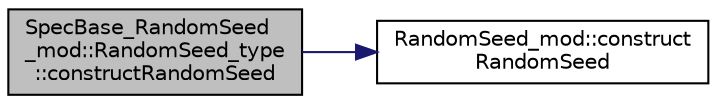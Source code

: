 digraph "SpecBase_RandomSeed_mod::RandomSeed_type::constructRandomSeed"
{
 // LATEX_PDF_SIZE
  edge [fontname="Helvetica",fontsize="10",labelfontname="Helvetica",labelfontsize="10"];
  node [fontname="Helvetica",fontsize="10",shape=record];
  rankdir="LR";
  Node1 [label="SpecBase_RandomSeed\l_mod::RandomSeed_type\l::constructRandomSeed",height=0.2,width=0.4,color="black", fillcolor="grey75", style="filled", fontcolor="black",tooltip=" "];
  Node1 -> Node2 [color="midnightblue",fontsize="10",style="solid"];
  Node2 [label="RandomSeed_mod::construct\lRandomSeed",height=0.2,width=0.4,color="black", fillcolor="white", style="filled",URL="$namespaceRandomSeed__mod.html#ac810aab3874274bade9130d1395dd8cc",tooltip="This is the constructor of the RandomSeed_type class. Initialize the seed of the random number genera..."];
}
